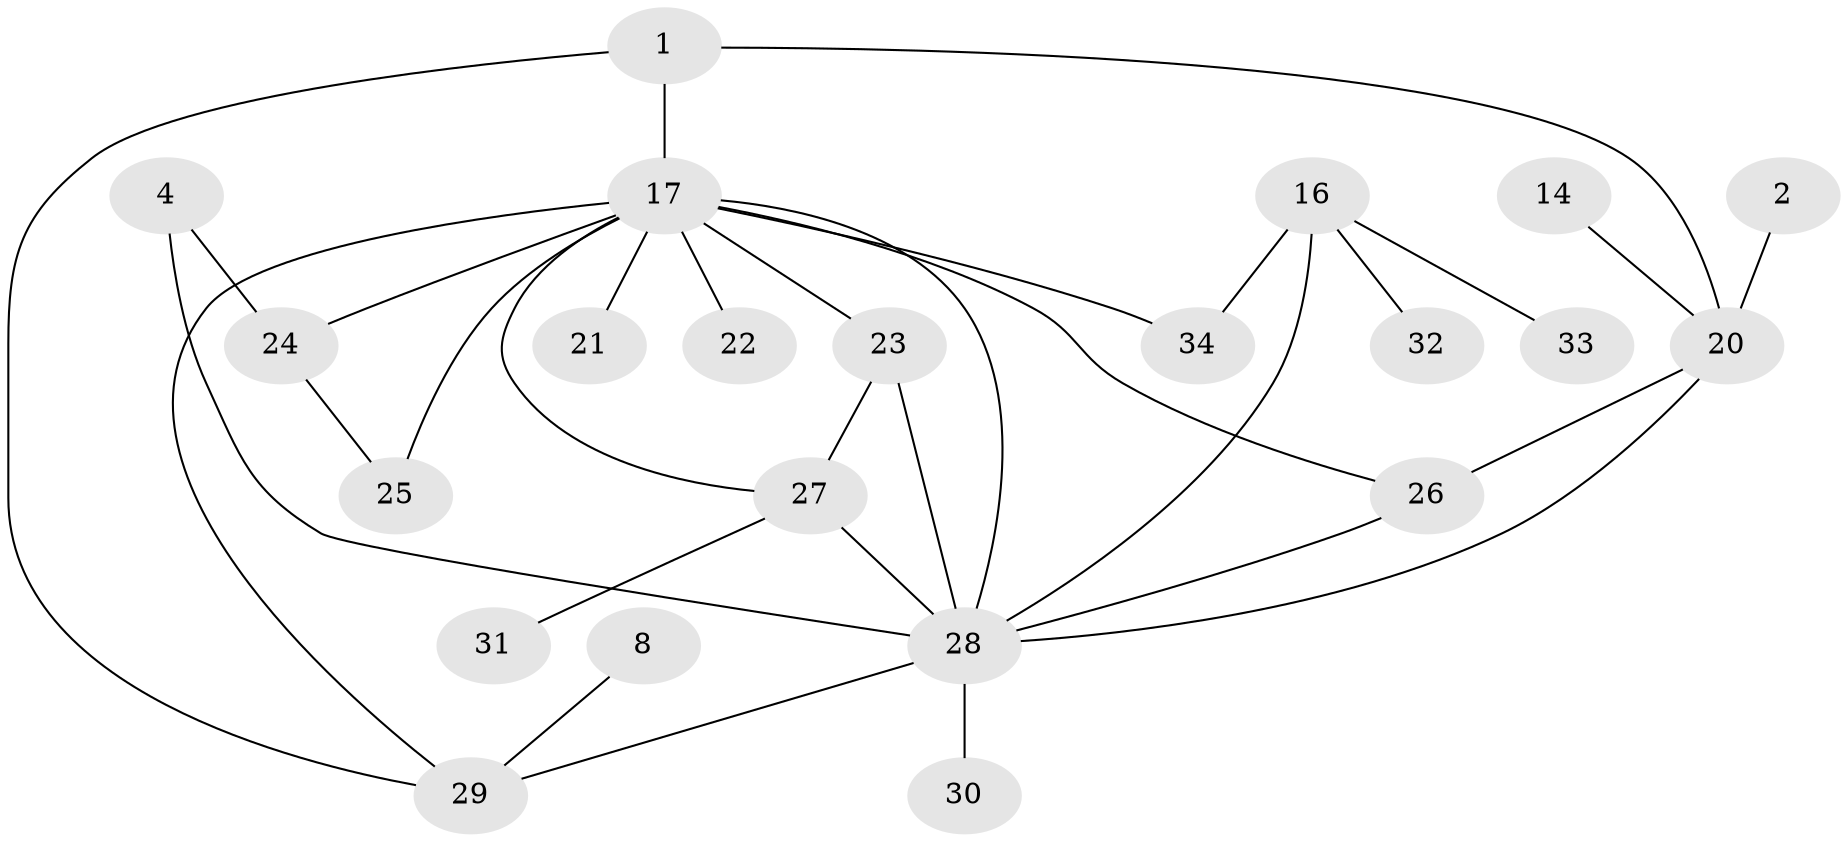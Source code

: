 // original degree distribution, {4: 0.19642857142857142, 1: 0.20535714285714285, 3: 0.1875, 0: 0.08928571428571429, 2: 0.24107142857142858, 5: 0.0625, 6: 0.008928571428571428, 7: 0.008928571428571428}
// Generated by graph-tools (version 1.1) at 2025/35/03/04/25 23:35:53]
// undirected, 22 vertices, 32 edges
graph export_dot {
  node [color=gray90,style=filled];
  1;
  2;
  4;
  8;
  14;
  16;
  17;
  20;
  21;
  22;
  23;
  24;
  25;
  26;
  27;
  28;
  29;
  30;
  31;
  32;
  33;
  34;
  1 -- 17 [weight=2.0];
  1 -- 20 [weight=1.0];
  1 -- 29 [weight=1.0];
  2 -- 20 [weight=1.0];
  4 -- 24 [weight=1.0];
  4 -- 28 [weight=3.0];
  8 -- 29 [weight=1.0];
  14 -- 20 [weight=1.0];
  16 -- 28 [weight=2.0];
  16 -- 32 [weight=1.0];
  16 -- 33 [weight=1.0];
  16 -- 34 [weight=1.0];
  17 -- 21 [weight=1.0];
  17 -- 22 [weight=1.0];
  17 -- 23 [weight=1.0];
  17 -- 24 [weight=1.0];
  17 -- 25 [weight=2.0];
  17 -- 26 [weight=1.0];
  17 -- 27 [weight=2.0];
  17 -- 28 [weight=3.0];
  17 -- 29 [weight=3.0];
  17 -- 34 [weight=3.0];
  20 -- 26 [weight=1.0];
  20 -- 28 [weight=1.0];
  23 -- 27 [weight=2.0];
  23 -- 28 [weight=1.0];
  24 -- 25 [weight=1.0];
  26 -- 28 [weight=3.0];
  27 -- 28 [weight=2.0];
  27 -- 31 [weight=1.0];
  28 -- 29 [weight=3.0];
  28 -- 30 [weight=1.0];
}
